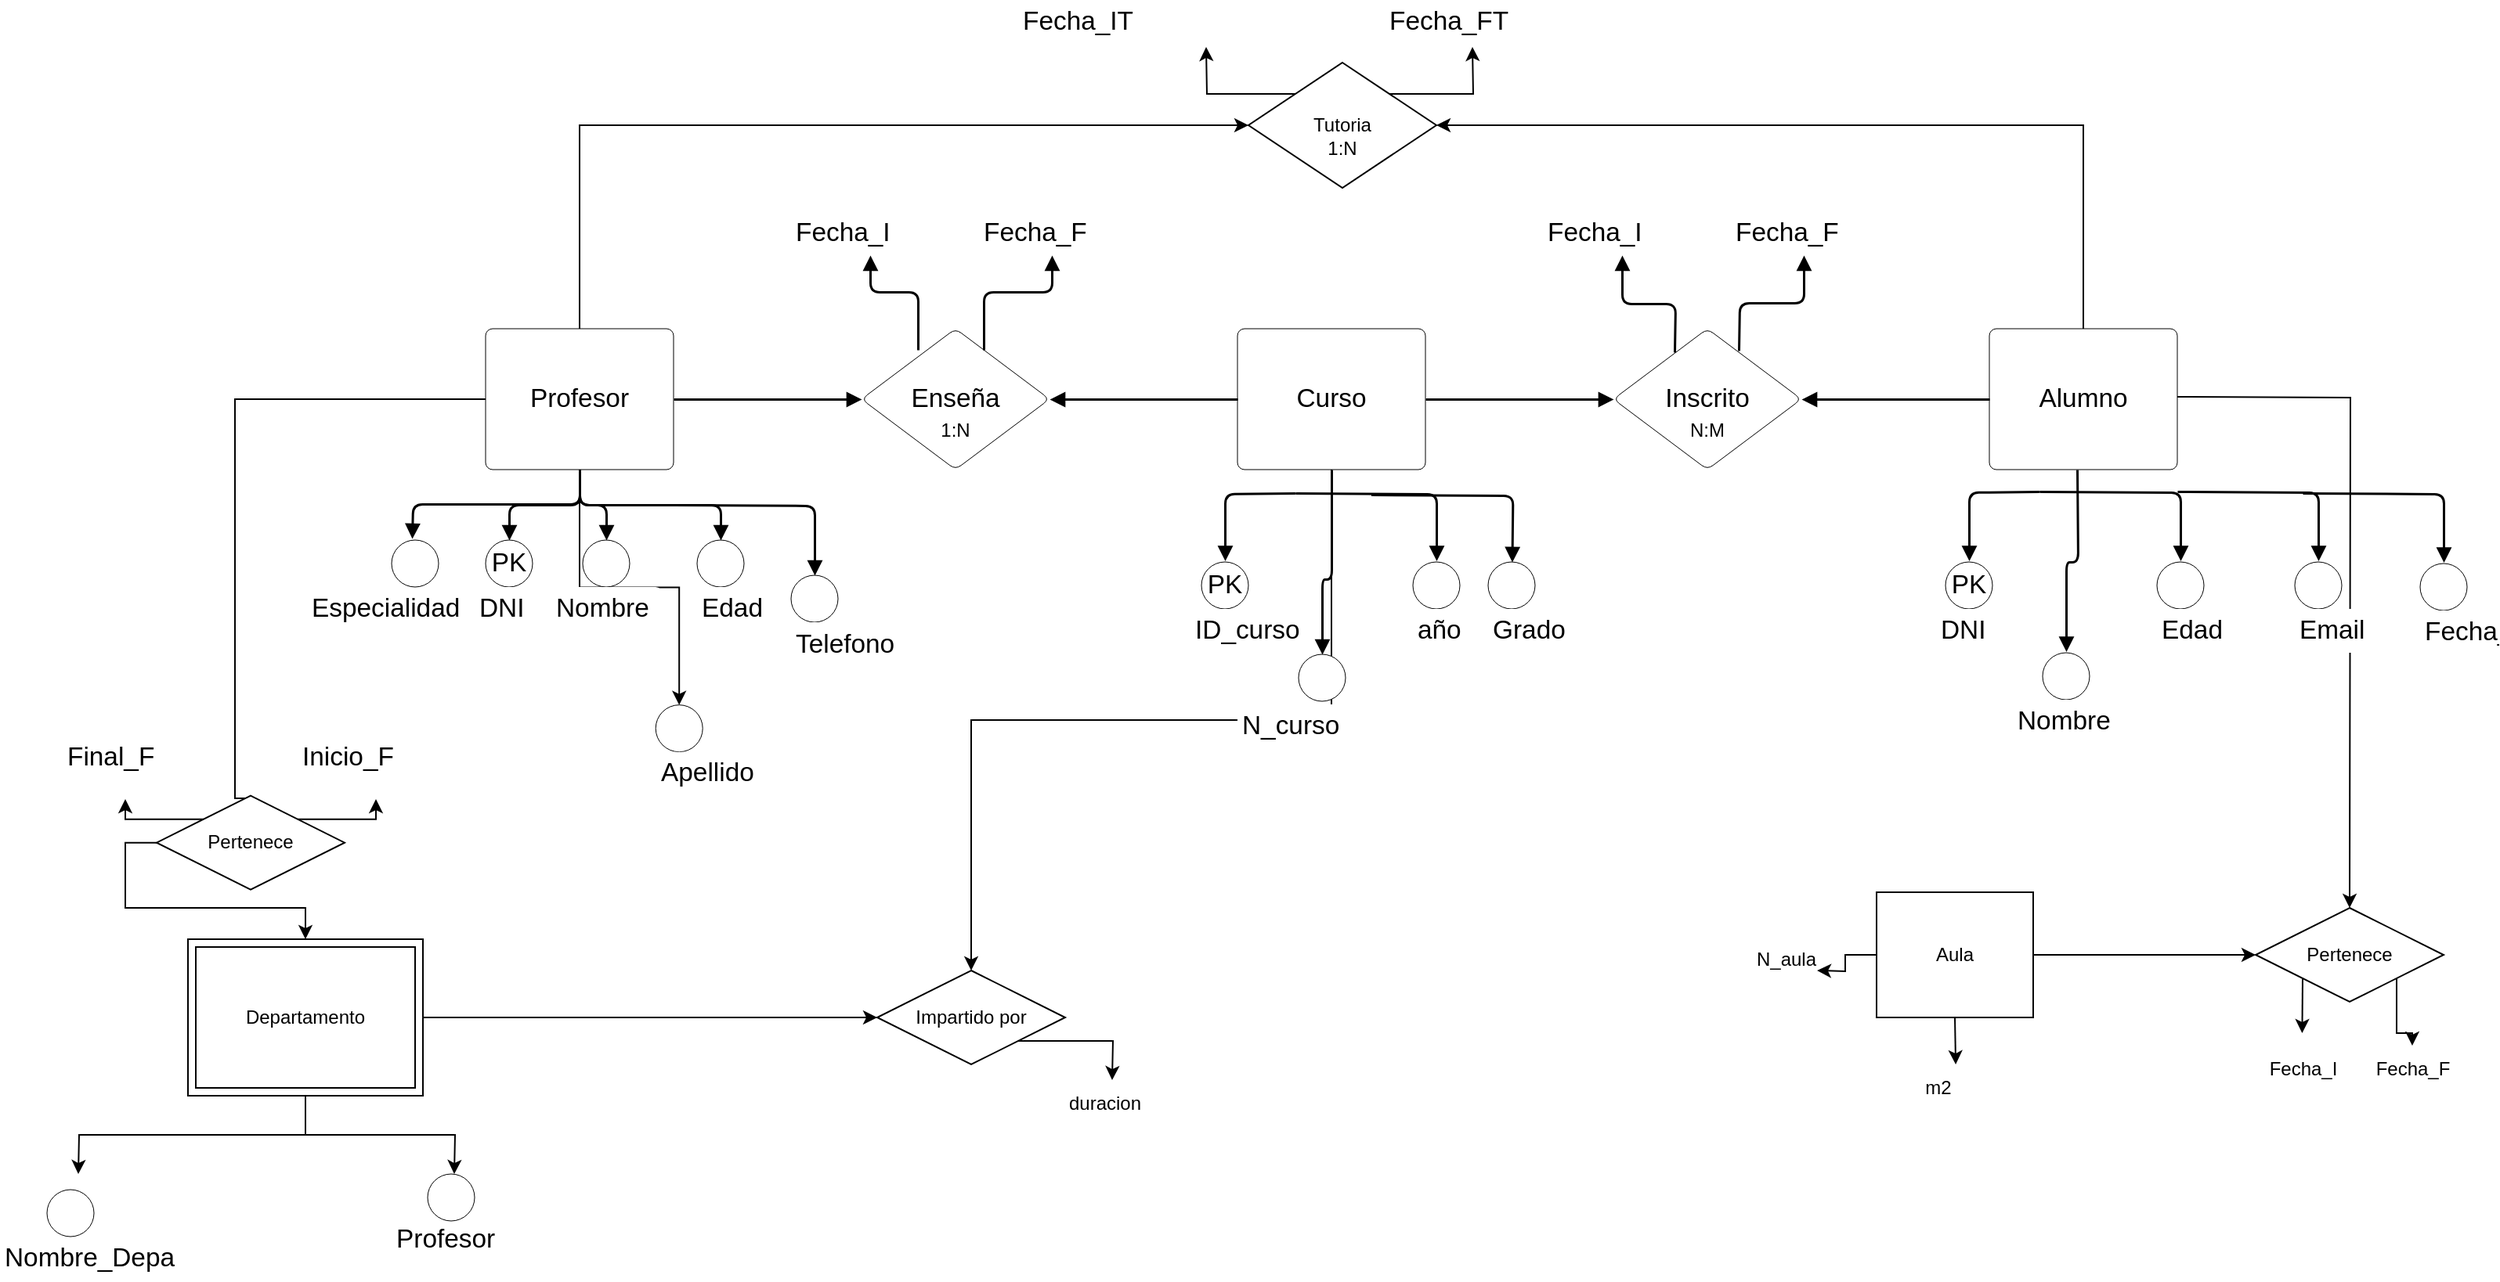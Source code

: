 <mxfile version="28.1.2">
  <diagram name="Página-1" id="NhuVXl7UH8x67DDA5X81">
    <mxGraphModel dx="2505" dy="989" grid="1" gridSize="10" guides="1" tooltips="1" connect="1" arrows="1" fold="1" page="1" pageScale="1" pageWidth="827" pageHeight="1169" background="none" math="0" shadow="0">
      <root>
        <mxCell id="0" />
        <mxCell id="1" parent="0" />
        <mxCell id="MSGjNZdYSgZVNrDosVpi-99" style="edgeStyle=orthogonalEdgeStyle;rounded=0;orthogonalLoop=1;jettySize=auto;html=1;exitX=0.5;exitY=1;exitDx=0;exitDy=0;entryX=0.5;entryY=0;entryDx=0;entryDy=0;" edge="1" parent="1" source="MSGjNZdYSgZVNrDosVpi-1" target="MSGjNZdYSgZVNrDosVpi-98">
          <mxGeometry relative="1" as="geometry" />
        </mxCell>
        <mxCell id="MSGjNZdYSgZVNrDosVpi-1" value="Curso" style="html=1;overflow=block;blockSpacing=1;whiteSpace=wrap;fontSize=16.7;align=center;spacing=9;rounded=1;absoluteArcSize=1;arcSize=9;strokeWidth=NaN;lucidId=za1SJkQhl8kD;" vertex="1" parent="1">
          <mxGeometry x="360" y="240" width="120" height="90" as="geometry" />
        </mxCell>
        <mxCell id="MSGjNZdYSgZVNrDosVpi-63" style="edgeStyle=orthogonalEdgeStyle;rounded=0;orthogonalLoop=1;jettySize=auto;html=1;exitX=0.5;exitY=1;exitDx=0;exitDy=0;" edge="1" parent="1" source="MSGjNZdYSgZVNrDosVpi-2" target="MSGjNZdYSgZVNrDosVpi-60">
          <mxGeometry relative="1" as="geometry" />
        </mxCell>
        <mxCell id="MSGjNZdYSgZVNrDosVpi-65" style="edgeStyle=orthogonalEdgeStyle;rounded=0;orthogonalLoop=1;jettySize=auto;html=1;exitX=0.5;exitY=0;exitDx=0;exitDy=0;entryX=0;entryY=0.5;entryDx=0;entryDy=0;" edge="1" parent="1" source="MSGjNZdYSgZVNrDosVpi-2" target="MSGjNZdYSgZVNrDosVpi-64">
          <mxGeometry relative="1" as="geometry" />
        </mxCell>
        <mxCell id="MSGjNZdYSgZVNrDosVpi-79" style="edgeStyle=orthogonalEdgeStyle;rounded=0;orthogonalLoop=1;jettySize=auto;html=1;exitX=0;exitY=0.5;exitDx=0;exitDy=0;entryX=0.5;entryY=0;entryDx=0;entryDy=0;" edge="1" parent="1" source="MSGjNZdYSgZVNrDosVpi-2" target="MSGjNZdYSgZVNrDosVpi-78">
          <mxGeometry relative="1" as="geometry">
            <Array as="points">
              <mxPoint x="-280" y="285" />
              <mxPoint x="-280" y="540" />
              <mxPoint x="-270" y="540" />
            </Array>
          </mxGeometry>
        </mxCell>
        <mxCell id="MSGjNZdYSgZVNrDosVpi-2" value="Profesor" style="html=1;overflow=block;blockSpacing=1;whiteSpace=wrap;fontSize=16.7;align=center;spacing=9;rounded=1;absoluteArcSize=1;arcSize=9;strokeWidth=NaN;lucidId=La1Sja24c5_X;" vertex="1" parent="1">
          <mxGeometry x="-120" y="240" width="120" height="90" as="geometry" />
        </mxCell>
        <mxCell id="MSGjNZdYSgZVNrDosVpi-66" style="edgeStyle=orthogonalEdgeStyle;rounded=0;orthogonalLoop=1;jettySize=auto;html=1;exitX=0.5;exitY=0;exitDx=0;exitDy=0;entryX=1;entryY=0.5;entryDx=0;entryDy=0;" edge="1" parent="1" source="MSGjNZdYSgZVNrDosVpi-3" target="MSGjNZdYSgZVNrDosVpi-64">
          <mxGeometry relative="1" as="geometry" />
        </mxCell>
        <mxCell id="MSGjNZdYSgZVNrDosVpi-103" style="edgeStyle=orthogonalEdgeStyle;rounded=0;orthogonalLoop=1;jettySize=auto;html=1;exitX=0;exitY=0.5;exitDx=0;exitDy=0;" edge="1" parent="1">
          <mxGeometry relative="1" as="geometry">
            <mxPoint x="1070" y="610" as="targetPoint" />
            <mxPoint x="959.94" y="283.5" as="sourcePoint" />
          </mxGeometry>
        </mxCell>
        <mxCell id="MSGjNZdYSgZVNrDosVpi-3" value="Alumno" style="html=1;overflow=block;blockSpacing=1;whiteSpace=wrap;fontSize=16.7;align=center;spacing=9;rounded=1;absoluteArcSize=1;arcSize=9;strokeWidth=NaN;lucidId=Na1SzTChkiww;" vertex="1" parent="1">
          <mxGeometry x="840" y="240" width="120" height="90" as="geometry" />
        </mxCell>
        <mxCell id="MSGjNZdYSgZVNrDosVpi-4" value="Enseña" style="html=1;overflow=block;blockSpacing=1;whiteSpace=wrap;rhombus;fontSize=16.7;align=center;spacing=3.8;rounded=1;absoluteArcSize=1;arcSize=9;strokeWidth=NaN;lucidId=mb1SMlwE7Dr~;" vertex="1" parent="1">
          <mxGeometry x="120" y="240" width="120" height="90" as="geometry" />
        </mxCell>
        <mxCell id="MSGjNZdYSgZVNrDosVpi-5" value="Inscrito" style="html=1;overflow=block;blockSpacing=1;whiteSpace=wrap;rhombus;fontSize=16.7;align=center;spacing=3.8;rounded=1;absoluteArcSize=1;arcSize=9;strokeWidth=NaN;lucidId=Bb1SwrBUzoSs;" vertex="1" parent="1">
          <mxGeometry x="600" y="240" width="120" height="90" as="geometry" />
        </mxCell>
        <mxCell id="MSGjNZdYSgZVNrDosVpi-6" value="" style="html=1;jettySize=18;whiteSpace=wrap;fontSize=13;strokeWidth=1.5;rounded=1;arcSize=12;edgeStyle=orthogonalEdgeStyle;startArrow=none;endArrow=block;endFill=1;exitX=1;exitY=0.5;exitPerimeter=0;entryX=0;entryY=0.5;entryPerimeter=0;lucidId=Fc1SS-cil5X3;" edge="1" parent="1" source="MSGjNZdYSgZVNrDosVpi-2" target="MSGjNZdYSgZVNrDosVpi-4">
          <mxGeometry width="100" height="100" relative="1" as="geometry">
            <Array as="points" />
          </mxGeometry>
        </mxCell>
        <mxCell id="MSGjNZdYSgZVNrDosVpi-7" value="" style="html=1;jettySize=18;whiteSpace=wrap;fontSize=13;strokeWidth=1.5;rounded=1;arcSize=12;edgeStyle=orthogonalEdgeStyle;startArrow=none;endArrow=block;endFill=1;exitX=0;exitY=0.5;exitPerimeter=0;entryX=1;entryY=0.5;entryPerimeter=0;lucidId=Yc1SBChe6hv-;" edge="1" parent="1" source="MSGjNZdYSgZVNrDosVpi-3" target="MSGjNZdYSgZVNrDosVpi-5">
          <mxGeometry width="100" height="100" relative="1" as="geometry">
            <Array as="points" />
          </mxGeometry>
        </mxCell>
        <mxCell id="MSGjNZdYSgZVNrDosVpi-8" value="" style="html=1;jettySize=18;whiteSpace=wrap;fontSize=13;strokeWidth=1.5;rounded=1;arcSize=12;edgeStyle=orthogonalEdgeStyle;startArrow=none;endArrow=block;endFill=1;exitX=1;exitY=0.5;exitPerimeter=0;entryX=0;entryY=0.5;entryPerimeter=0;lucidId=7c1SQYgCOrvy;" edge="1" parent="1" source="MSGjNZdYSgZVNrDosVpi-1" target="MSGjNZdYSgZVNrDosVpi-5">
          <mxGeometry width="100" height="100" relative="1" as="geometry">
            <Array as="points" />
          </mxGeometry>
        </mxCell>
        <mxCell id="MSGjNZdYSgZVNrDosVpi-9" value="" style="html=1;jettySize=18;whiteSpace=wrap;fontSize=13;strokeWidth=1.5;rounded=1;arcSize=12;edgeStyle=orthogonalEdgeStyle;startArrow=none;endArrow=block;endFill=1;exitX=0;exitY=0.5;exitPerimeter=0;entryX=1;entryY=0.5;entryPerimeter=0;lucidId=dd1SkZdfYncg;" edge="1" parent="1" source="MSGjNZdYSgZVNrDosVpi-1" target="MSGjNZdYSgZVNrDosVpi-4">
          <mxGeometry width="100" height="100" relative="1" as="geometry">
            <Array as="points" />
          </mxGeometry>
        </mxCell>
        <mxCell id="MSGjNZdYSgZVNrDosVpi-10" value="" style="html=1;jettySize=18;whiteSpace=wrap;fontSize=13;strokeWidth=1.5;rounded=1;arcSize=12;edgeStyle=orthogonalEdgeStyle;startArrow=none;endArrow=block;endFill=1;exitX=0.5;exitY=1;exitPerimeter=0;entryX=0.5;entryY=0;entryPerimeter=0;lucidId=vd1S-vz02CXe;" edge="1" parent="1" source="MSGjNZdYSgZVNrDosVpi-2" target="MSGjNZdYSgZVNrDosVpi-11">
          <mxGeometry width="100" height="100" relative="1" as="geometry">
            <Array as="points" />
          </mxGeometry>
        </mxCell>
        <mxCell id="MSGjNZdYSgZVNrDosVpi-11" value="PK" style="html=1;overflow=block;blockSpacing=1;whiteSpace=wrap;ellipse;fontSize=16.7;align=center;spacing=3.8;rounded=1;absoluteArcSize=1;arcSize=9;strokeWidth=NaN;lucidId=Nd1S-TBbDia~;" vertex="1" parent="1">
          <mxGeometry x="-120" y="375" width="30" height="30" as="geometry" />
        </mxCell>
        <mxCell id="MSGjNZdYSgZVNrDosVpi-12" value="" style="html=1;overflow=block;blockSpacing=1;whiteSpace=wrap;ellipse;fontSize=13;align=center;spacing=3.8;rounded=1;absoluteArcSize=1;arcSize=9;strokeWidth=NaN;lucidId=-d1S6_7x9iwP;" vertex="1" parent="1">
          <mxGeometry x="-58" y="375" width="30" height="30" as="geometry" />
        </mxCell>
        <mxCell id="MSGjNZdYSgZVNrDosVpi-13" value="" style="html=1;overflow=block;blockSpacing=1;whiteSpace=wrap;ellipse;fontSize=13;align=center;spacing=3.8;rounded=1;absoluteArcSize=1;arcSize=9;strokeWidth=NaN;lucidId=~d1SHV56.ZE_;" vertex="1" parent="1">
          <mxGeometry x="15" y="375" width="30" height="30" as="geometry" />
        </mxCell>
        <mxCell id="MSGjNZdYSgZVNrDosVpi-14" value="DNI" style="html=1;overflow=block;blockSpacing=1;whiteSpace=wrap;fontSize=16.7;align=left;spacing=3.8;rounded=1;absoluteArcSize=1;arcSize=9;strokeWidth=NaN;lucidId=xg1Sv2UlKbJh;strokeColor=none;" vertex="1" parent="1">
          <mxGeometry x="-127" y="405" width="37" height="28" as="geometry" />
        </mxCell>
        <mxCell id="MSGjNZdYSgZVNrDosVpi-15" value="Nombre" style="html=1;overflow=block;blockSpacing=1;whiteSpace=wrap;fontSize=16.7;align=left;spacing=3.8;rounded=1;absoluteArcSize=1;arcSize=9;strokeWidth=NaN;lucidId=Ig1S.7Zzidde;strokeColor=none;" vertex="1" parent="1">
          <mxGeometry x="-78" y="405" width="71" height="28" as="geometry" />
        </mxCell>
        <mxCell id="MSGjNZdYSgZVNrDosVpi-16" value="" style="html=1;jettySize=18;whiteSpace=wrap;fontSize=13;strokeWidth=1.5;rounded=1;arcSize=12;edgeStyle=orthogonalEdgeStyle;startArrow=none;endArrow=block;endFill=1;exitX=0.5;exitY=1;exitPerimeter=0;entryX=0.5;entryY=0;entryPerimeter=0;lucidId=6g1SnQ.kDc-D;" edge="1" parent="1" source="MSGjNZdYSgZVNrDosVpi-2" target="MSGjNZdYSgZVNrDosVpi-12">
          <mxGeometry width="100" height="100" relative="1" as="geometry">
            <Array as="points" />
          </mxGeometry>
        </mxCell>
        <mxCell id="MSGjNZdYSgZVNrDosVpi-17" value="" style="html=1;jettySize=18;whiteSpace=wrap;fontSize=13;strokeWidth=1.5;rounded=1;arcSize=12;edgeStyle=orthogonalEdgeStyle;startArrow=none;endArrow=block;endFill=1;exitX=0.5;exitY=1;exitPerimeter=0;entryX=0.5;entryY=0;entryPerimeter=0;lucidId=bh1S-lJcRf1g;" edge="1" parent="1" source="MSGjNZdYSgZVNrDosVpi-2" target="MSGjNZdYSgZVNrDosVpi-13">
          <mxGeometry width="100" height="100" relative="1" as="geometry">
            <Array as="points" />
          </mxGeometry>
        </mxCell>
        <mxCell id="MSGjNZdYSgZVNrDosVpi-18" value="Edad" style="html=1;overflow=block;blockSpacing=1;whiteSpace=wrap;fontSize=16.7;align=left;spacing=3.8;rounded=1;absoluteArcSize=1;arcSize=9;strokeWidth=NaN;lucidId=eh1SOQuW6HX9;strokeColor=none;" vertex="1" parent="1">
          <mxGeometry x="15" y="405" width="47" height="28" as="geometry" />
        </mxCell>
        <mxCell id="MSGjNZdYSgZVNrDosVpi-19" value="" style="html=1;jettySize=18;whiteSpace=wrap;fontSize=13;strokeWidth=1.5;rounded=1;arcSize=12;edgeStyle=orthogonalEdgeStyle;startArrow=none;endArrow=block;endFill=1;exitX=0.65;exitY=0.15;exitPerimeter=0;entryX=0.5;entryY=1;entryPerimeter=0;lucidId=wh1SU.xVUvxZ;" edge="1" parent="1" source="MSGjNZdYSgZVNrDosVpi-4" target="MSGjNZdYSgZVNrDosVpi-20">
          <mxGeometry width="100" height="100" relative="1" as="geometry">
            <Array as="points" />
          </mxGeometry>
        </mxCell>
        <mxCell id="MSGjNZdYSgZVNrDosVpi-20" value="Fecha_F" style="html=1;overflow=block;blockSpacing=1;whiteSpace=wrap;fontSize=16.7;align=left;spacing=3.8;rounded=1;absoluteArcSize=1;arcSize=9;strokeWidth=NaN;lucidId=Ch1S.q~.CD63;strokeColor=none;" vertex="1" parent="1">
          <mxGeometry x="195" y="165" width="93" height="28" as="geometry" />
        </mxCell>
        <mxCell id="MSGjNZdYSgZVNrDosVpi-21" value="Fecha_I" style="html=1;overflow=block;blockSpacing=1;whiteSpace=wrap;fontSize=16.7;align=left;spacing=3.8;rounded=1;absoluteArcSize=1;arcSize=9;strokeWidth=NaN;lucidId=Nh1SqmWVFQss;strokeColor=none;" vertex="1" parent="1">
          <mxGeometry x="75" y="165" width="101" height="28" as="geometry" />
        </mxCell>
        <mxCell id="MSGjNZdYSgZVNrDosVpi-22" value="" style="html=1;jettySize=18;whiteSpace=wrap;fontSize=13;strokeWidth=1.5;rounded=1;arcSize=12;edgeStyle=orthogonalEdgeStyle;startArrow=none;endArrow=block;endFill=1;exitX=0.3;exitY=0.15;exitPerimeter=0;entryX=0.5;entryY=1;entryPerimeter=0;lucidId=Zh1SZx4d9vfE;" edge="1" parent="1" source="MSGjNZdYSgZVNrDosVpi-4" target="MSGjNZdYSgZVNrDosVpi-21">
          <mxGeometry width="100" height="100" relative="1" as="geometry">
            <Array as="points" />
          </mxGeometry>
        </mxCell>
        <mxCell id="MSGjNZdYSgZVNrDosVpi-23" value="" style="html=1;jettySize=18;whiteSpace=wrap;fontSize=13;strokeWidth=1.5;rounded=1;arcSize=12;edgeStyle=orthogonalEdgeStyle;startArrow=none;endArrow=block;endFill=1;entryX=0.5;entryY=-0.025;entryPerimeter=0;lucidId=ci1S3DnOPe0j;" edge="1" parent="1" target="MSGjNZdYSgZVNrDosVpi-24">
          <mxGeometry width="100" height="100" relative="1" as="geometry">
            <Array as="points" />
            <mxPoint x="397" y="345" as="sourcePoint" />
          </mxGeometry>
        </mxCell>
        <mxCell id="MSGjNZdYSgZVNrDosVpi-24" value="PK" style="html=1;overflow=block;blockSpacing=1;whiteSpace=wrap;ellipse;fontSize=16.7;align=center;spacing=3.8;rounded=1;absoluteArcSize=1;arcSize=9;strokeWidth=NaN;lucidId=ci1S3Mwdcyuf;" vertex="1" parent="1">
          <mxGeometry x="337" y="389" width="30" height="30" as="geometry" />
        </mxCell>
        <mxCell id="MSGjNZdYSgZVNrDosVpi-25" value="" style="html=1;overflow=block;blockSpacing=1;whiteSpace=wrap;ellipse;fontSize=13;align=center;spacing=3.8;rounded=1;absoluteArcSize=1;arcSize=9;strokeWidth=NaN;lucidId=ci1Sp55d~tDa;" vertex="1" parent="1">
          <mxGeometry x="399" y="448" width="30" height="30" as="geometry" />
        </mxCell>
        <mxCell id="MSGjNZdYSgZVNrDosVpi-26" value="" style="html=1;overflow=block;blockSpacing=1;whiteSpace=wrap;ellipse;fontSize=13;align=center;spacing=3.8;rounded=1;absoluteArcSize=1;arcSize=9;strokeWidth=NaN;lucidId=ci1SavPro5UD;" vertex="1" parent="1">
          <mxGeometry x="472" y="389" width="30" height="30" as="geometry" />
        </mxCell>
        <mxCell id="MSGjNZdYSgZVNrDosVpi-27" value="ID_curso" style="html=1;overflow=block;blockSpacing=1;whiteSpace=wrap;fontSize=16.7;align=left;spacing=3.8;rounded=1;absoluteArcSize=1;arcSize=9;strokeWidth=NaN;lucidId=ci1SLr~Kgb7s;strokeColor=none;" vertex="1" parent="1">
          <mxGeometry x="330" y="419" width="75" height="28" as="geometry" />
        </mxCell>
        <mxCell id="MSGjNZdYSgZVNrDosVpi-28" value="N_curso" style="html=1;overflow=block;blockSpacing=1;whiteSpace=wrap;fontSize=16.7;align=left;spacing=3.8;rounded=1;absoluteArcSize=1;arcSize=9;strokeWidth=NaN;lucidId=ci1SgpF11Umh;perimeterSpacing=1;strokeColor=none;" vertex="1" parent="1">
          <mxGeometry x="360" y="480" width="120" height="28" as="geometry" />
        </mxCell>
        <mxCell id="MSGjNZdYSgZVNrDosVpi-29" value="" style="html=1;jettySize=18;whiteSpace=wrap;fontSize=13;strokeWidth=1.5;rounded=1;arcSize=12;edgeStyle=orthogonalEdgeStyle;startArrow=none;endArrow=block;endFill=1;entryX=0.5;entryY=-0.025;entryPerimeter=0;lucidId=ci1SimD5QvtF;" edge="1" parent="1" target="MSGjNZdYSgZVNrDosVpi-26">
          <mxGeometry width="100" height="100" relative="1" as="geometry">
            <Array as="points" />
            <mxPoint x="397" y="345" as="sourcePoint" />
          </mxGeometry>
        </mxCell>
        <mxCell id="MSGjNZdYSgZVNrDosVpi-30" value="año" style="html=1;overflow=block;blockSpacing=1;whiteSpace=wrap;fontSize=16.7;align=left;spacing=3.8;rounded=1;absoluteArcSize=1;arcSize=9;strokeWidth=NaN;lucidId=ci1SzPR12AqF;strokeColor=none;" vertex="1" parent="1">
          <mxGeometry x="472" y="419" width="37" height="28" as="geometry" />
        </mxCell>
        <mxCell id="MSGjNZdYSgZVNrDosVpi-31" value="" style="html=1;jettySize=18;whiteSpace=wrap;fontSize=13;strokeWidth=1.5;rounded=1;arcSize=12;edgeStyle=orthogonalEdgeStyle;startArrow=none;endArrow=block;endFill=1;exitX=0.5;exitY=1;exitPerimeter=0;entryX=0.5;entryY=0;entryPerimeter=0;lucidId=ni1SCicL_Wc6;" edge="1" parent="1" source="MSGjNZdYSgZVNrDosVpi-1" target="MSGjNZdYSgZVNrDosVpi-25">
          <mxGeometry width="100" height="100" relative="1" as="geometry">
            <Array as="points">
              <mxPoint x="420" y="400" />
              <mxPoint x="414" y="400" />
            </Array>
          </mxGeometry>
        </mxCell>
        <mxCell id="MSGjNZdYSgZVNrDosVpi-32" value="" style="html=1;jettySize=18;whiteSpace=wrap;fontSize=13;strokeWidth=1.5;rounded=1;arcSize=12;edgeStyle=orthogonalEdgeStyle;startArrow=none;endArrow=block;endFill=1;entryX=0.5;entryY=-0.025;entryPerimeter=0;lucidId=EMCTI57BOO8A;" edge="1" parent="1" target="MSGjNZdYSgZVNrDosVpi-33">
          <mxGeometry width="100" height="100" relative="1" as="geometry">
            <Array as="points" />
            <mxPoint x="872" y="344" as="sourcePoint" />
          </mxGeometry>
        </mxCell>
        <mxCell id="MSGjNZdYSgZVNrDosVpi-33" value="PK" style="html=1;overflow=block;blockSpacing=1;whiteSpace=wrap;ellipse;fontSize=16.7;align=center;spacing=3.8;rounded=1;absoluteArcSize=1;arcSize=9;strokeWidth=NaN;lucidId=EMCTVlVSg.zj;" vertex="1" parent="1">
          <mxGeometry x="812" y="389" width="30" height="30" as="geometry" />
        </mxCell>
        <mxCell id="MSGjNZdYSgZVNrDosVpi-34" value="" style="html=1;overflow=block;blockSpacing=1;whiteSpace=wrap;ellipse;fontSize=13;align=center;spacing=3.8;rounded=1;absoluteArcSize=1;arcSize=9;strokeWidth=NaN;lucidId=EMCTVAtdwm0U;" vertex="1" parent="1">
          <mxGeometry x="874" y="447" width="30" height="30" as="geometry" />
        </mxCell>
        <mxCell id="MSGjNZdYSgZVNrDosVpi-35" value="" style="html=1;overflow=block;blockSpacing=1;whiteSpace=wrap;ellipse;fontSize=13;align=center;spacing=3.8;rounded=1;absoluteArcSize=1;arcSize=9;strokeWidth=NaN;lucidId=EMCTprhPgzhG;" vertex="1" parent="1">
          <mxGeometry x="947" y="389" width="30" height="30" as="geometry" />
        </mxCell>
        <mxCell id="MSGjNZdYSgZVNrDosVpi-36" value="DNI" style="html=1;overflow=block;blockSpacing=1;whiteSpace=wrap;fontSize=16.7;align=left;spacing=3.8;rounded=1;absoluteArcSize=1;arcSize=9;strokeWidth=NaN;lucidId=EMCTzxqGOYo6;strokeColor=none;" vertex="1" parent="1">
          <mxGeometry x="806" y="419" width="37" height="28" as="geometry" />
        </mxCell>
        <mxCell id="MSGjNZdYSgZVNrDosVpi-37" value="Nombre" style="html=1;overflow=block;blockSpacing=1;whiteSpace=wrap;fontSize=16.7;align=left;spacing=3.8;rounded=1;absoluteArcSize=1;arcSize=9;strokeWidth=NaN;lucidId=EMCTH-VNXT56;strokeColor=none;" vertex="1" parent="1">
          <mxGeometry x="855" y="477" width="71" height="28" as="geometry" />
        </mxCell>
        <mxCell id="MSGjNZdYSgZVNrDosVpi-38" value="" style="html=1;jettySize=18;whiteSpace=wrap;fontSize=13;strokeWidth=1.5;rounded=1;arcSize=12;edgeStyle=orthogonalEdgeStyle;startArrow=none;endArrow=block;endFill=1;entryX=0.5;entryY=-0.025;entryPerimeter=0;lucidId=EMCTjK2-hWC8;" edge="1" parent="1" target="MSGjNZdYSgZVNrDosVpi-35">
          <mxGeometry width="100" height="100" relative="1" as="geometry">
            <Array as="points" />
            <mxPoint x="872" y="344" as="sourcePoint" />
          </mxGeometry>
        </mxCell>
        <mxCell id="MSGjNZdYSgZVNrDosVpi-39" value="Edad" style="html=1;overflow=block;blockSpacing=1;whiteSpace=wrap;fontSize=16.7;align=left;spacing=3.8;rounded=1;absoluteArcSize=1;arcSize=9;strokeWidth=NaN;lucidId=EMCTN~T7EVaA;strokeColor=none;" vertex="1" parent="1">
          <mxGeometry x="947" y="419" width="47" height="28" as="geometry" />
        </mxCell>
        <mxCell id="MSGjNZdYSgZVNrDosVpi-40" value="" style="html=1;jettySize=18;whiteSpace=wrap;fontSize=13;strokeWidth=1.5;rounded=1;arcSize=12;edgeStyle=orthogonalEdgeStyle;startArrow=none;endArrow=block;endFill=1;entryX=0.5;entryY=-0.025;entryPerimeter=0;lucidId=EMCT4fX~1cNB;" edge="1" parent="1" target="MSGjNZdYSgZVNrDosVpi-34">
          <mxGeometry width="100" height="100" relative="1" as="geometry">
            <Array as="points" />
            <mxPoint x="896" y="330" as="sourcePoint" />
          </mxGeometry>
        </mxCell>
        <mxCell id="MSGjNZdYSgZVNrDosVpi-41" value="" style="html=1;jettySize=18;whiteSpace=wrap;fontSize=13;strokeWidth=1.5;rounded=1;arcSize=12;edgeStyle=orthogonalEdgeStyle;startArrow=none;endArrow=block;endFill=1;entryX=0.5;entryY=1;entryPerimeter=0;lucidId=cNCTyOosQzT4;" edge="1" parent="1" target="MSGjNZdYSgZVNrDosVpi-42">
          <mxGeometry width="100" height="100" relative="1" as="geometry">
            <Array as="points" />
            <mxPoint x="680" y="254" as="sourcePoint" />
          </mxGeometry>
        </mxCell>
        <mxCell id="MSGjNZdYSgZVNrDosVpi-42" value="Fecha_F" style="html=1;overflow=block;blockSpacing=1;whiteSpace=wrap;fontSize=16.7;align=left;spacing=3.8;rounded=1;absoluteArcSize=1;arcSize=9;strokeWidth=NaN;lucidId=cNCTXeWnUNrr;strokeColor=none;" vertex="1" parent="1">
          <mxGeometry x="675" y="165" width="93" height="28" as="geometry" />
        </mxCell>
        <mxCell id="MSGjNZdYSgZVNrDosVpi-43" value="Fecha_I" style="html=1;overflow=block;blockSpacing=1;whiteSpace=wrap;fontSize=16.7;align=left;spacing=3.8;rounded=1;absoluteArcSize=1;arcSize=9;strokeWidth=NaN;lucidId=cNCTWGUK2ptk;strokeColor=none;" vertex="1" parent="1">
          <mxGeometry x="555" y="165" width="101" height="28" as="geometry" />
        </mxCell>
        <mxCell id="MSGjNZdYSgZVNrDosVpi-44" value="" style="html=1;jettySize=18;whiteSpace=wrap;fontSize=13;strokeWidth=1.5;rounded=1;arcSize=12;edgeStyle=orthogonalEdgeStyle;startArrow=none;endArrow=block;endFill=1;entryX=0.5;entryY=1;entryPerimeter=0;lucidId=cNCTershC_AR;" edge="1" parent="1" target="MSGjNZdYSgZVNrDosVpi-43">
          <mxGeometry width="100" height="100" relative="1" as="geometry">
            <Array as="points" />
            <mxPoint x="639" y="255" as="sourcePoint" />
          </mxGeometry>
        </mxCell>
        <mxCell id="MSGjNZdYSgZVNrDosVpi-45" value="Especialidad" style="html=1;overflow=block;blockSpacing=1;whiteSpace=wrap;fontSize=16.7;align=left;spacing=3.8;rounded=1;absoluteArcSize=1;arcSize=9;strokeWidth=NaN;lucidId=zOCTXMP2-8cZ;strokeColor=none;" vertex="1" parent="1">
          <mxGeometry x="-234" y="405" width="107" height="28" as="geometry" />
        </mxCell>
        <mxCell id="MSGjNZdYSgZVNrDosVpi-46" value="" style="html=1;jettySize=18;whiteSpace=wrap;fontSize=13;strokeWidth=1.5;rounded=1;arcSize=12;edgeStyle=orthogonalEdgeStyle;startArrow=none;endArrow=block;endFill=1;exitX=0.5;exitY=1;exitPerimeter=0;entryX=0.5;entryY=0;entryPerimeter=0;lucidId=zOCTibZXXMLj;" edge="1" parent="1" source="MSGjNZdYSgZVNrDosVpi-2">
          <mxGeometry width="100" height="100" relative="1" as="geometry">
            <Array as="points" />
            <mxPoint x="-167" y="374" as="targetPoint" />
          </mxGeometry>
        </mxCell>
        <mxCell id="MSGjNZdYSgZVNrDosVpi-47" value="" style="html=1;overflow=block;blockSpacing=1;whiteSpace=wrap;ellipse;fontSize=13;align=center;spacing=3.8;rounded=1;absoluteArcSize=1;arcSize=9;strokeWidth=NaN;lucidId=4OCTQX0nuYbE;" vertex="1" parent="1">
          <mxGeometry x="1035" y="389" width="30" height="30" as="geometry" />
        </mxCell>
        <mxCell id="MSGjNZdYSgZVNrDosVpi-48" value="" style="html=1;jettySize=18;whiteSpace=wrap;fontSize=13;strokeWidth=1.5;rounded=1;arcSize=12;edgeStyle=orthogonalEdgeStyle;startArrow=none;endArrow=block;endFill=1;entryX=0.5;entryY=-0.025;entryPerimeter=0;lucidId=4OCTMT-r2Gkg;" edge="1" parent="1" target="MSGjNZdYSgZVNrDosVpi-47">
          <mxGeometry width="100" height="100" relative="1" as="geometry">
            <Array as="points" />
            <mxPoint x="960" y="344" as="sourcePoint" />
          </mxGeometry>
        </mxCell>
        <mxCell id="MSGjNZdYSgZVNrDosVpi-49" value="Email" style="html=1;overflow=block;blockSpacing=1;whiteSpace=wrap;fontSize=16.7;align=left;spacing=3.8;rounded=1;absoluteArcSize=1;arcSize=9;strokeWidth=NaN;lucidId=4OCT_fOQG1Xc;strokeColor=none;" vertex="1" parent="1">
          <mxGeometry x="1035" y="419" width="50" height="28" as="geometry" />
        </mxCell>
        <mxCell id="MSGjNZdYSgZVNrDosVpi-50" value="" style="html=1;overflow=block;blockSpacing=1;whiteSpace=wrap;ellipse;fontSize=13;align=center;spacing=3.8;rounded=1;absoluteArcSize=1;arcSize=9;strokeWidth=NaN;lucidId=-d1S6_7x9iwP;" vertex="1" parent="1">
          <mxGeometry x="-180" y="375" width="30" height="30" as="geometry" />
        </mxCell>
        <mxCell id="MSGjNZdYSgZVNrDosVpi-51" value="" style="html=1;overflow=block;blockSpacing=1;whiteSpace=wrap;ellipse;fontSize=13;align=center;spacing=3.8;rounded=1;absoluteArcSize=1;arcSize=9;strokeWidth=NaN;lucidId=ci1SavPro5UD;" vertex="1" parent="1">
          <mxGeometry x="520" y="389" width="30" height="30" as="geometry" />
        </mxCell>
        <mxCell id="MSGjNZdYSgZVNrDosVpi-52" value="" style="html=1;jettySize=18;whiteSpace=wrap;fontSize=13;strokeWidth=1.5;rounded=1;arcSize=12;edgeStyle=orthogonalEdgeStyle;startArrow=none;endArrow=block;endFill=1;entryX=0.5;entryY=-0.025;entryPerimeter=0;lucidId=ci1SimD5QvtF;" edge="1" parent="1">
          <mxGeometry width="100" height="100" relative="1" as="geometry">
            <Array as="points" />
            <mxPoint x="445.24" y="346" as="sourcePoint" />
            <mxPoint x="535.24" y="389" as="targetPoint" />
          </mxGeometry>
        </mxCell>
        <mxCell id="MSGjNZdYSgZVNrDosVpi-53" value="Grado" style="html=1;overflow=block;blockSpacing=1;whiteSpace=wrap;fontSize=16.7;align=left;spacing=3.8;rounded=1;absoluteArcSize=1;arcSize=9;strokeWidth=NaN;lucidId=ci1SzPR12AqF;strokeColor=none;" vertex="1" parent="1">
          <mxGeometry x="520" y="419" width="37" height="28" as="geometry" />
        </mxCell>
        <mxCell id="MSGjNZdYSgZVNrDosVpi-54" value="" style="html=1;overflow=block;blockSpacing=1;whiteSpace=wrap;ellipse;fontSize=13;align=center;spacing=3.8;rounded=1;absoluteArcSize=1;arcSize=9;strokeWidth=NaN;lucidId=4OCTQX0nuYbE;" vertex="1" parent="1">
          <mxGeometry x="1115" y="390" width="30" height="30" as="geometry" />
        </mxCell>
        <mxCell id="MSGjNZdYSgZVNrDosVpi-55" value="" style="html=1;jettySize=18;whiteSpace=wrap;fontSize=13;strokeWidth=1.5;rounded=1;arcSize=12;edgeStyle=orthogonalEdgeStyle;startArrow=none;endArrow=block;endFill=1;entryX=0.5;entryY=-0.025;entryPerimeter=0;lucidId=4OCTMT-r2Gkg;" edge="1" parent="1" target="MSGjNZdYSgZVNrDosVpi-54">
          <mxGeometry width="100" height="100" relative="1" as="geometry">
            <Array as="points" />
            <mxPoint x="1040" y="345" as="sourcePoint" />
          </mxGeometry>
        </mxCell>
        <mxCell id="MSGjNZdYSgZVNrDosVpi-56" value="Fecha_N" style="html=1;overflow=block;blockSpacing=1;whiteSpace=wrap;fontSize=16.7;align=left;spacing=3.8;rounded=1;absoluteArcSize=1;arcSize=9;strokeWidth=NaN;lucidId=4OCT_fOQG1Xc;strokeColor=none;" vertex="1" parent="1">
          <mxGeometry x="1115" y="420" width="50" height="28" as="geometry" />
        </mxCell>
        <mxCell id="MSGjNZdYSgZVNrDosVpi-57" value="" style="html=1;overflow=block;blockSpacing=1;whiteSpace=wrap;ellipse;fontSize=13;align=center;spacing=3.8;rounded=1;absoluteArcSize=1;arcSize=9;strokeWidth=NaN;lucidId=~d1SHV56.ZE_;" vertex="1" parent="1">
          <mxGeometry x="75" y="397.5" width="30" height="30" as="geometry" />
        </mxCell>
        <mxCell id="MSGjNZdYSgZVNrDosVpi-58" value="" style="html=1;jettySize=18;whiteSpace=wrap;fontSize=13;strokeWidth=1.5;rounded=1;arcSize=12;edgeStyle=orthogonalEdgeStyle;startArrow=none;endArrow=block;endFill=1;exitX=0.5;exitY=1;exitPerimeter=0;entryX=0.5;entryY=0;entryPerimeter=0;lucidId=bh1S-lJcRf1g;" edge="1" parent="1" target="MSGjNZdYSgZVNrDosVpi-57">
          <mxGeometry width="100" height="100" relative="1" as="geometry">
            <Array as="points" />
            <mxPoint y="352.5" as="sourcePoint" />
          </mxGeometry>
        </mxCell>
        <mxCell id="MSGjNZdYSgZVNrDosVpi-59" value="Telefono" style="html=1;overflow=block;blockSpacing=1;whiteSpace=wrap;fontSize=16.7;align=left;spacing=3.8;rounded=1;absoluteArcSize=1;arcSize=9;strokeWidth=NaN;lucidId=eh1SOQuW6HX9;strokeColor=none;" vertex="1" parent="1">
          <mxGeometry x="75" y="427.5" width="47" height="28" as="geometry" />
        </mxCell>
        <mxCell id="MSGjNZdYSgZVNrDosVpi-60" value="" style="html=1;overflow=block;blockSpacing=1;whiteSpace=wrap;ellipse;fontSize=13;align=center;spacing=3.8;rounded=1;absoluteArcSize=1;arcSize=9;strokeWidth=NaN;lucidId=~d1SHV56.ZE_;" vertex="1" parent="1">
          <mxGeometry x="-11.4" y="480.35" width="30" height="30" as="geometry" />
        </mxCell>
        <mxCell id="MSGjNZdYSgZVNrDosVpi-62" value="Apellido" style="html=1;overflow=block;blockSpacing=1;whiteSpace=wrap;fontSize=16.7;align=left;spacing=3.8;rounded=1;absoluteArcSize=1;arcSize=9;strokeWidth=NaN;lucidId=eh1SOQuW6HX9;strokeColor=none;" vertex="1" parent="1">
          <mxGeometry x="-11.4" y="510.35" width="47" height="28" as="geometry" />
        </mxCell>
        <mxCell id="MSGjNZdYSgZVNrDosVpi-67" style="edgeStyle=orthogonalEdgeStyle;rounded=0;orthogonalLoop=1;jettySize=auto;html=1;exitX=0;exitY=0;exitDx=0;exitDy=0;" edge="1" parent="1" source="MSGjNZdYSgZVNrDosVpi-64">
          <mxGeometry relative="1" as="geometry">
            <mxPoint x="340" y="60" as="targetPoint" />
          </mxGeometry>
        </mxCell>
        <mxCell id="MSGjNZdYSgZVNrDosVpi-68" style="edgeStyle=orthogonalEdgeStyle;rounded=0;orthogonalLoop=1;jettySize=auto;html=1;exitX=1;exitY=0;exitDx=0;exitDy=0;" edge="1" parent="1" source="MSGjNZdYSgZVNrDosVpi-64">
          <mxGeometry relative="1" as="geometry">
            <mxPoint x="510" y="60" as="targetPoint" />
          </mxGeometry>
        </mxCell>
        <mxCell id="MSGjNZdYSgZVNrDosVpi-64" value="Tutoria" style="shape=rhombus;perimeter=rhombusPerimeter;whiteSpace=wrap;html=1;align=center;" vertex="1" parent="1">
          <mxGeometry x="367" y="70" width="120" height="80" as="geometry" />
        </mxCell>
        <mxCell id="MSGjNZdYSgZVNrDosVpi-72" value="Fecha_IT" style="html=1;overflow=block;blockSpacing=1;whiteSpace=wrap;fontSize=16.7;align=left;spacing=3.8;rounded=1;absoluteArcSize=1;arcSize=9;strokeWidth=NaN;lucidId=Nh1SqmWVFQss;strokeColor=none;" vertex="1" parent="1">
          <mxGeometry x="220" y="30" width="161" height="28" as="geometry" />
        </mxCell>
        <mxCell id="MSGjNZdYSgZVNrDosVpi-73" value="Fecha_FT" style="html=1;overflow=block;blockSpacing=1;whiteSpace=wrap;fontSize=16.7;align=left;spacing=3.8;rounded=1;absoluteArcSize=1;arcSize=9;strokeWidth=NaN;lucidId=Nh1SqmWVFQss;strokeColor=none;" vertex="1" parent="1">
          <mxGeometry x="454" y="30" width="216" height="28" as="geometry" />
        </mxCell>
        <mxCell id="MSGjNZdYSgZVNrDosVpi-74" value="1:N" style="text;strokeColor=none;align=center;fillColor=none;html=1;verticalAlign=middle;whiteSpace=wrap;rounded=0;" vertex="1" parent="1">
          <mxGeometry x="397" y="110" width="60" height="30" as="geometry" />
        </mxCell>
        <mxCell id="MSGjNZdYSgZVNrDosVpi-75" value="1:N" style="text;strokeColor=none;align=center;fillColor=none;html=1;verticalAlign=middle;whiteSpace=wrap;rounded=0;" vertex="1" parent="1">
          <mxGeometry x="150" y="290" width="60" height="30" as="geometry" />
        </mxCell>
        <mxCell id="MSGjNZdYSgZVNrDosVpi-76" value="N:M" style="text;strokeColor=none;align=center;fillColor=none;html=1;verticalAlign=middle;whiteSpace=wrap;rounded=0;" vertex="1" parent="1">
          <mxGeometry x="630" y="290" width="60" height="30" as="geometry" />
        </mxCell>
        <mxCell id="MSGjNZdYSgZVNrDosVpi-83" style="edgeStyle=orthogonalEdgeStyle;rounded=0;orthogonalLoop=1;jettySize=auto;html=1;exitX=0.5;exitY=1;exitDx=0;exitDy=0;" edge="1" parent="1" source="MSGjNZdYSgZVNrDosVpi-77">
          <mxGeometry relative="1" as="geometry">
            <mxPoint x="-380" y="780" as="targetPoint" />
          </mxGeometry>
        </mxCell>
        <mxCell id="MSGjNZdYSgZVNrDosVpi-84" style="edgeStyle=orthogonalEdgeStyle;rounded=0;orthogonalLoop=1;jettySize=auto;html=1;exitX=0.5;exitY=1;exitDx=0;exitDy=0;" edge="1" parent="1" source="MSGjNZdYSgZVNrDosVpi-77">
          <mxGeometry relative="1" as="geometry">
            <mxPoint x="-140" y="780" as="targetPoint" />
          </mxGeometry>
        </mxCell>
        <mxCell id="MSGjNZdYSgZVNrDosVpi-100" style="edgeStyle=orthogonalEdgeStyle;rounded=0;orthogonalLoop=1;jettySize=auto;html=1;exitX=1;exitY=0.5;exitDx=0;exitDy=0;entryX=0;entryY=0.5;entryDx=0;entryDy=0;" edge="1" parent="1" source="MSGjNZdYSgZVNrDosVpi-77" target="MSGjNZdYSgZVNrDosVpi-98">
          <mxGeometry relative="1" as="geometry" />
        </mxCell>
        <mxCell id="MSGjNZdYSgZVNrDosVpi-77" value="Departamento" style="shape=ext;margin=3;double=1;whiteSpace=wrap;html=1;align=center;" vertex="1" parent="1">
          <mxGeometry x="-310" y="630" width="150" height="100" as="geometry" />
        </mxCell>
        <mxCell id="MSGjNZdYSgZVNrDosVpi-93" style="edgeStyle=orthogonalEdgeStyle;rounded=0;orthogonalLoop=1;jettySize=auto;html=1;exitX=0;exitY=0;exitDx=0;exitDy=0;" edge="1" parent="1" source="MSGjNZdYSgZVNrDosVpi-78">
          <mxGeometry relative="1" as="geometry">
            <mxPoint x="-350" y="540" as="targetPoint" />
          </mxGeometry>
        </mxCell>
        <mxCell id="MSGjNZdYSgZVNrDosVpi-94" style="edgeStyle=orthogonalEdgeStyle;rounded=0;orthogonalLoop=1;jettySize=auto;html=1;exitX=1;exitY=0;exitDx=0;exitDy=0;" edge="1" parent="1" source="MSGjNZdYSgZVNrDosVpi-78">
          <mxGeometry relative="1" as="geometry">
            <mxPoint x="-190" y="540" as="targetPoint" />
          </mxGeometry>
        </mxCell>
        <mxCell id="MSGjNZdYSgZVNrDosVpi-78" value="Pertenece" style="shape=rhombus;perimeter=rhombusPerimeter;whiteSpace=wrap;html=1;align=center;" vertex="1" parent="1">
          <mxGeometry x="-330" y="538.35" width="120" height="60" as="geometry" />
        </mxCell>
        <mxCell id="MSGjNZdYSgZVNrDosVpi-80" style="edgeStyle=orthogonalEdgeStyle;rounded=0;orthogonalLoop=1;jettySize=auto;html=1;exitX=0;exitY=0.5;exitDx=0;exitDy=0;entryX=0.5;entryY=0;entryDx=0;entryDy=0;" edge="1" parent="1" source="MSGjNZdYSgZVNrDosVpi-78" target="MSGjNZdYSgZVNrDosVpi-77">
          <mxGeometry relative="1" as="geometry">
            <Array as="points">
              <mxPoint x="-350" y="568" />
              <mxPoint x="-350" y="610" />
              <mxPoint x="-235" y="610" />
            </Array>
          </mxGeometry>
        </mxCell>
        <mxCell id="MSGjNZdYSgZVNrDosVpi-86" value="Nombre_Depa" style="html=1;overflow=block;blockSpacing=1;whiteSpace=wrap;fontSize=16.7;align=left;spacing=3.8;rounded=1;absoluteArcSize=1;arcSize=9;strokeWidth=NaN;lucidId=Nh1SqmWVFQss;strokeColor=none;" vertex="1" parent="1">
          <mxGeometry x="-430" y="820" width="90" height="28" as="geometry" />
        </mxCell>
        <mxCell id="MSGjNZdYSgZVNrDosVpi-87" value="Profesor" style="html=1;overflow=block;blockSpacing=1;whiteSpace=wrap;fontSize=16.7;align=left;spacing=3.8;rounded=1;absoluteArcSize=1;arcSize=9;strokeWidth=NaN;lucidId=Nh1SqmWVFQss;strokeColor=none;" vertex="1" parent="1">
          <mxGeometry x="-180" y="808" width="90" height="28" as="geometry" />
        </mxCell>
        <mxCell id="MSGjNZdYSgZVNrDosVpi-88" value="Inicio_F" style="html=1;overflow=block;blockSpacing=1;whiteSpace=wrap;fontSize=16.7;align=left;spacing=3.8;rounded=1;absoluteArcSize=1;arcSize=9;strokeWidth=NaN;lucidId=Nh1SqmWVFQss;strokeColor=none;" vertex="1" parent="1">
          <mxGeometry x="-240" y="500" width="90" height="28" as="geometry" />
        </mxCell>
        <mxCell id="MSGjNZdYSgZVNrDosVpi-89" value="Final_F" style="html=1;overflow=block;blockSpacing=1;whiteSpace=wrap;fontSize=16.7;align=left;spacing=3.8;rounded=1;absoluteArcSize=1;arcSize=9;strokeWidth=NaN;lucidId=Nh1SqmWVFQss;strokeColor=none;" vertex="1" parent="1">
          <mxGeometry x="-390" y="500" width="90" height="28" as="geometry" />
        </mxCell>
        <mxCell id="MSGjNZdYSgZVNrDosVpi-95" value="" style="html=1;overflow=block;blockSpacing=1;whiteSpace=wrap;ellipse;fontSize=13;align=center;spacing=3.8;rounded=1;absoluteArcSize=1;arcSize=9;strokeWidth=NaN;lucidId=~d1SHV56.ZE_;" vertex="1" parent="1">
          <mxGeometry x="-157" y="780" width="30" height="30" as="geometry" />
        </mxCell>
        <mxCell id="MSGjNZdYSgZVNrDosVpi-96" value="" style="html=1;overflow=block;blockSpacing=1;whiteSpace=wrap;ellipse;fontSize=13;align=center;spacing=3.8;rounded=1;absoluteArcSize=1;arcSize=9;strokeWidth=NaN;lucidId=~d1SHV56.ZE_;" vertex="1" parent="1">
          <mxGeometry x="-400" y="790" width="30" height="30" as="geometry" />
        </mxCell>
        <mxCell id="MSGjNZdYSgZVNrDosVpi-101" style="edgeStyle=orthogonalEdgeStyle;rounded=0;orthogonalLoop=1;jettySize=auto;html=1;exitX=1;exitY=1;exitDx=0;exitDy=0;" edge="1" parent="1" source="MSGjNZdYSgZVNrDosVpi-98">
          <mxGeometry relative="1" as="geometry">
            <mxPoint x="280" y="720.0" as="targetPoint" />
          </mxGeometry>
        </mxCell>
        <mxCell id="MSGjNZdYSgZVNrDosVpi-98" value="Impartido por" style="shape=rhombus;perimeter=rhombusPerimeter;whiteSpace=wrap;html=1;align=center;" vertex="1" parent="1">
          <mxGeometry x="130" y="650" width="120" height="60" as="geometry" />
        </mxCell>
        <mxCell id="MSGjNZdYSgZVNrDosVpi-114" style="edgeStyle=orthogonalEdgeStyle;rounded=0;orthogonalLoop=1;jettySize=auto;html=1;exitX=0;exitY=1;exitDx=0;exitDy=0;" edge="1" parent="1" source="MSGjNZdYSgZVNrDosVpi-104">
          <mxGeometry relative="1" as="geometry">
            <mxPoint x="1039.706" y="690.0" as="targetPoint" />
          </mxGeometry>
        </mxCell>
        <mxCell id="MSGjNZdYSgZVNrDosVpi-118" style="edgeStyle=orthogonalEdgeStyle;rounded=0;orthogonalLoop=1;jettySize=auto;html=1;exitX=1;exitY=1;exitDx=0;exitDy=0;" edge="1" parent="1" source="MSGjNZdYSgZVNrDosVpi-104" target="MSGjNZdYSgZVNrDosVpi-117">
          <mxGeometry relative="1" as="geometry" />
        </mxCell>
        <mxCell id="MSGjNZdYSgZVNrDosVpi-104" value="Pertenece" style="shape=rhombus;perimeter=rhombusPerimeter;whiteSpace=wrap;html=1;align=center;" vertex="1" parent="1">
          <mxGeometry x="1010" y="610" width="120" height="60" as="geometry" />
        </mxCell>
        <mxCell id="MSGjNZdYSgZVNrDosVpi-108" style="edgeStyle=orthogonalEdgeStyle;rounded=0;orthogonalLoop=1;jettySize=auto;html=1;exitX=1;exitY=0.5;exitDx=0;exitDy=0;entryX=0;entryY=0.5;entryDx=0;entryDy=0;" edge="1" parent="1" source="MSGjNZdYSgZVNrDosVpi-106" target="MSGjNZdYSgZVNrDosVpi-104">
          <mxGeometry relative="1" as="geometry" />
        </mxCell>
        <mxCell id="MSGjNZdYSgZVNrDosVpi-109" style="edgeStyle=orthogonalEdgeStyle;rounded=0;orthogonalLoop=1;jettySize=auto;html=1;" edge="1" parent="1" source="MSGjNZdYSgZVNrDosVpi-106">
          <mxGeometry relative="1" as="geometry">
            <mxPoint x="730" y="650.0" as="targetPoint" />
          </mxGeometry>
        </mxCell>
        <mxCell id="MSGjNZdYSgZVNrDosVpi-110" style="edgeStyle=orthogonalEdgeStyle;rounded=0;orthogonalLoop=1;jettySize=auto;html=1;exitX=0.5;exitY=1;exitDx=0;exitDy=0;" edge="1" parent="1" source="MSGjNZdYSgZVNrDosVpi-106">
          <mxGeometry relative="1" as="geometry">
            <mxPoint x="818.529" y="710.0" as="targetPoint" />
          </mxGeometry>
        </mxCell>
        <mxCell id="MSGjNZdYSgZVNrDosVpi-106" value="Aula" style="whiteSpace=wrap;html=1;align=center;" vertex="1" parent="1">
          <mxGeometry x="768" y="600" width="100" height="80" as="geometry" />
        </mxCell>
        <mxCell id="MSGjNZdYSgZVNrDosVpi-112" value="N_aula" style="text;html=1;align=center;verticalAlign=middle;resizable=0;points=[];autosize=1;strokeColor=none;fillColor=none;" vertex="1" parent="1">
          <mxGeometry x="680" y="628" width="60" height="30" as="geometry" />
        </mxCell>
        <mxCell id="MSGjNZdYSgZVNrDosVpi-113" value="m2" style="text;html=1;align=center;verticalAlign=middle;resizable=0;points=[];autosize=1;strokeColor=none;fillColor=none;" vertex="1" parent="1">
          <mxGeometry x="787" y="710" width="40" height="30" as="geometry" />
        </mxCell>
        <mxCell id="MSGjNZdYSgZVNrDosVpi-115" value="duracion" style="text;html=1;align=center;verticalAlign=middle;resizable=0;points=[];autosize=1;strokeColor=none;fillColor=none;" vertex="1" parent="1">
          <mxGeometry x="240" y="720" width="70" height="30" as="geometry" />
        </mxCell>
        <mxCell id="MSGjNZdYSgZVNrDosVpi-116" value="Fecha_I" style="text;html=1;align=center;verticalAlign=middle;resizable=0;points=[];autosize=1;strokeColor=none;fillColor=none;" vertex="1" parent="1">
          <mxGeometry x="1005" y="698" width="70" height="30" as="geometry" />
        </mxCell>
        <mxCell id="MSGjNZdYSgZVNrDosVpi-117" value="Fecha_F" style="text;html=1;align=center;verticalAlign=middle;resizable=0;points=[];autosize=1;strokeColor=none;fillColor=none;" vertex="1" parent="1">
          <mxGeometry x="1075" y="698" width="70" height="30" as="geometry" />
        </mxCell>
      </root>
    </mxGraphModel>
  </diagram>
</mxfile>

